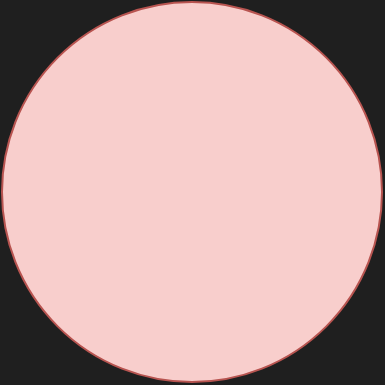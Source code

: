 <mxfile>
    <diagram id="5tmygGchsPvRfv-yKfG0" name="Page-1">
        <mxGraphModel dx="552" dy="428" grid="1" gridSize="10" guides="1" tooltips="1" connect="1" arrows="1" fold="1" page="1" pageScale="1" pageWidth="850" pageHeight="1100" background="#1F1F1F" math="0" shadow="0">
            <root>
                <mxCell id="0"/>
                <mxCell id="1" parent="0"/>
                <mxCell id="2" value="" style="ellipse;whiteSpace=wrap;html=1;aspect=fixed;fillColor=#f8cecc;strokeColor=#b85450;" vertex="1" parent="1">
                    <mxGeometry x="210" y="190" width="190" height="190" as="geometry"/>
                </mxCell>
            </root>
        </mxGraphModel>
    </diagram>
</mxfile>